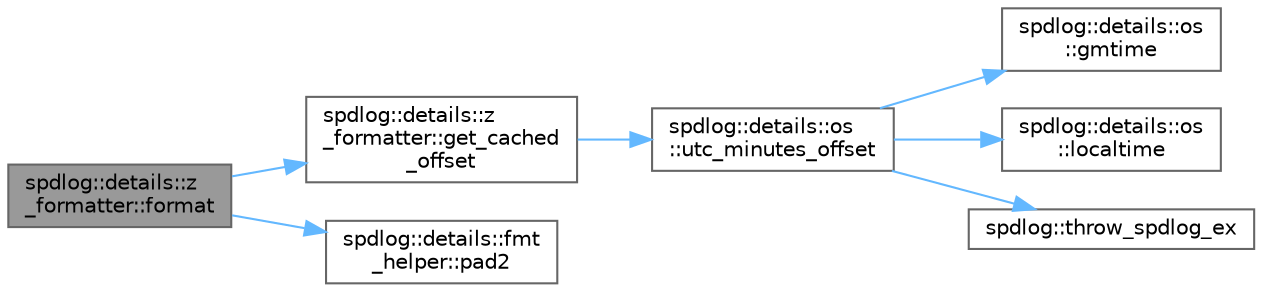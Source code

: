 digraph "spdlog::details::z_formatter::format"
{
 // LATEX_PDF_SIZE
  bgcolor="transparent";
  edge [fontname=Helvetica,fontsize=10,labelfontname=Helvetica,labelfontsize=10];
  node [fontname=Helvetica,fontsize=10,shape=box,height=0.2,width=0.4];
  rankdir="LR";
  Node1 [id="Node000001",label="spdlog::details::z\l_formatter::format",height=0.2,width=0.4,color="gray40", fillcolor="grey60", style="filled", fontcolor="black",tooltip=" "];
  Node1 -> Node2 [id="edge1_Node000001_Node000002",color="steelblue1",style="solid",tooltip=" "];
  Node2 [id="Node000002",label="spdlog::details::z\l_formatter::get_cached\l_offset",height=0.2,width=0.4,color="grey40", fillcolor="white", style="filled",URL="$classspdlog_1_1details_1_1z__formatter.html#aab6c1f10158c5acfc7415b9c0dd11bcb",tooltip=" "];
  Node2 -> Node3 [id="edge2_Node000002_Node000003",color="steelblue1",style="solid",tooltip=" "];
  Node3 [id="Node000003",label="spdlog::details::os\l::utc_minutes_offset",height=0.2,width=0.4,color="grey40", fillcolor="white", style="filled",URL="$namespacespdlog_1_1details_1_1os.html#a4159ab79ba30eae7397c90ca78df2494",tooltip=" "];
  Node3 -> Node4 [id="edge3_Node000003_Node000004",color="steelblue1",style="solid",tooltip=" "];
  Node4 [id="Node000004",label="spdlog::details::os\l::gmtime",height=0.2,width=0.4,color="grey40", fillcolor="white", style="filled",URL="$namespacespdlog_1_1details_1_1os.html#a3305290d454b1c5162cc8a629290cbdd",tooltip=" "];
  Node3 -> Node5 [id="edge4_Node000003_Node000005",color="steelblue1",style="solid",tooltip=" "];
  Node5 [id="Node000005",label="spdlog::details::os\l::localtime",height=0.2,width=0.4,color="grey40", fillcolor="white", style="filled",URL="$namespacespdlog_1_1details_1_1os.html#ad9ad59508eb2351fbcb524bcf015b03f",tooltip=" "];
  Node3 -> Node6 [id="edge5_Node000003_Node000006",color="steelblue1",style="solid",tooltip=" "];
  Node6 [id="Node000006",label="spdlog::throw_spdlog_ex",height=0.2,width=0.4,color="grey40", fillcolor="white", style="filled",URL="$namespacespdlog.html#ac3d8b7e83aad48720518fbac80836c3c",tooltip=" "];
  Node1 -> Node7 [id="edge6_Node000001_Node000007",color="steelblue1",style="solid",tooltip=" "];
  Node7 [id="Node000007",label="spdlog::details::fmt\l_helper::pad2",height=0.2,width=0.4,color="grey40", fillcolor="white", style="filled",URL="$namespacespdlog_1_1details_1_1fmt__helper.html#ad60d022e216b4490b05805a2c04e9560",tooltip=" "];
}
